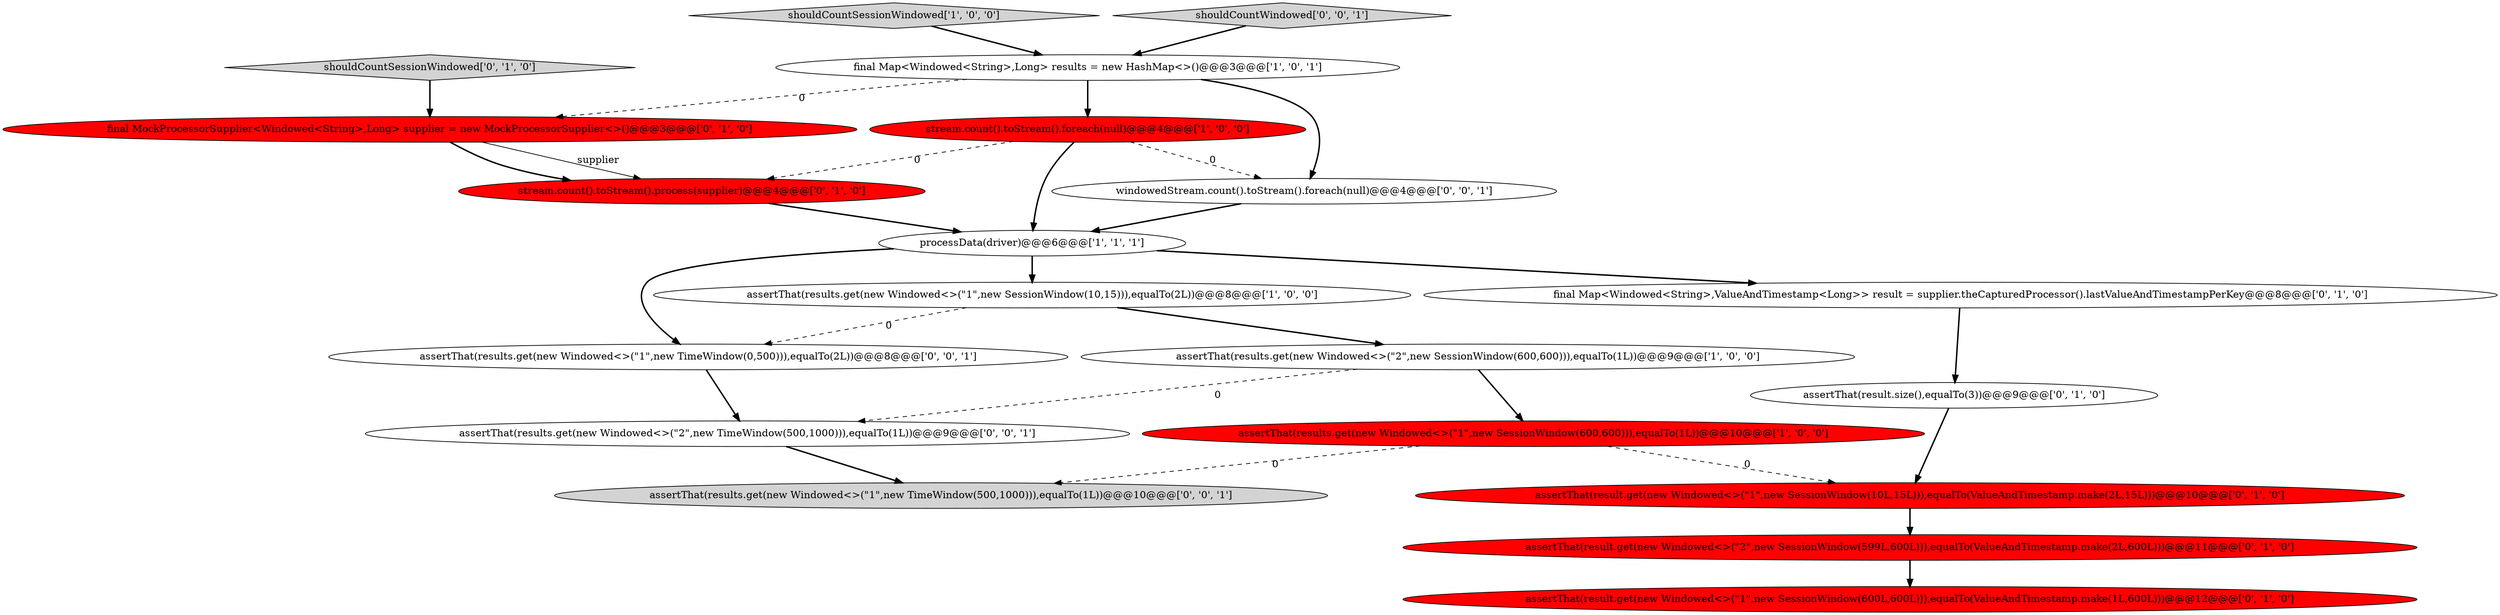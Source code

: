 digraph {
16 [style = filled, label = "assertThat(results.get(new Windowed<>(\"1\",new TimeWindow(0,500))),equalTo(2L))@@@8@@@['0', '0', '1']", fillcolor = white, shape = ellipse image = "AAA0AAABBB3BBB"];
17 [style = filled, label = "windowedStream.count().toStream().foreach(null)@@@4@@@['0', '0', '1']", fillcolor = white, shape = ellipse image = "AAA0AAABBB3BBB"];
0 [style = filled, label = "final Map<Windowed<String>,Long> results = new HashMap<>()@@@3@@@['1', '0', '1']", fillcolor = white, shape = ellipse image = "AAA0AAABBB1BBB"];
6 [style = filled, label = "stream.count().toStream().foreach(null)@@@4@@@['1', '0', '0']", fillcolor = red, shape = ellipse image = "AAA1AAABBB1BBB"];
1 [style = filled, label = "shouldCountSessionWindowed['1', '0', '0']", fillcolor = lightgray, shape = diamond image = "AAA0AAABBB1BBB"];
8 [style = filled, label = "assertThat(result.get(new Windowed<>(\"1\",new SessionWindow(10L,15L))),equalTo(ValueAndTimestamp.make(2L,15L)))@@@10@@@['0', '1', '0']", fillcolor = red, shape = ellipse image = "AAA1AAABBB2BBB"];
9 [style = filled, label = "final MockProcessorSupplier<Windowed<String>,Long> supplier = new MockProcessorSupplier<>()@@@3@@@['0', '1', '0']", fillcolor = red, shape = ellipse image = "AAA1AAABBB2BBB"];
3 [style = filled, label = "assertThat(results.get(new Windowed<>(\"1\",new SessionWindow(600,600))),equalTo(1L))@@@10@@@['1', '0', '0']", fillcolor = red, shape = ellipse image = "AAA1AAABBB1BBB"];
2 [style = filled, label = "assertThat(results.get(new Windowed<>(\"2\",new SessionWindow(600,600))),equalTo(1L))@@@9@@@['1', '0', '0']", fillcolor = white, shape = ellipse image = "AAA0AAABBB1BBB"];
11 [style = filled, label = "final Map<Windowed<String>,ValueAndTimestamp<Long>> result = supplier.theCapturedProcessor().lastValueAndTimestampPerKey@@@8@@@['0', '1', '0']", fillcolor = white, shape = ellipse image = "AAA0AAABBB2BBB"];
18 [style = filled, label = "assertThat(results.get(new Windowed<>(\"1\",new TimeWindow(500,1000))),equalTo(1L))@@@10@@@['0', '0', '1']", fillcolor = lightgray, shape = ellipse image = "AAA0AAABBB3BBB"];
19 [style = filled, label = "shouldCountWindowed['0', '0', '1']", fillcolor = lightgray, shape = diamond image = "AAA0AAABBB3BBB"];
7 [style = filled, label = "assertThat(result.size(),equalTo(3))@@@9@@@['0', '1', '0']", fillcolor = white, shape = ellipse image = "AAA0AAABBB2BBB"];
15 [style = filled, label = "assertThat(results.get(new Windowed<>(\"2\",new TimeWindow(500,1000))),equalTo(1L))@@@9@@@['0', '0', '1']", fillcolor = white, shape = ellipse image = "AAA0AAABBB3BBB"];
10 [style = filled, label = "assertThat(result.get(new Windowed<>(\"2\",new SessionWindow(599L,600L))),equalTo(ValueAndTimestamp.make(2L,600L)))@@@11@@@['0', '1', '0']", fillcolor = red, shape = ellipse image = "AAA1AAABBB2BBB"];
13 [style = filled, label = "shouldCountSessionWindowed['0', '1', '0']", fillcolor = lightgray, shape = diamond image = "AAA0AAABBB2BBB"];
12 [style = filled, label = "assertThat(result.get(new Windowed<>(\"1\",new SessionWindow(600L,600L))),equalTo(ValueAndTimestamp.make(1L,600L)))@@@12@@@['0', '1', '0']", fillcolor = red, shape = ellipse image = "AAA1AAABBB2BBB"];
5 [style = filled, label = "processData(driver)@@@6@@@['1', '1', '1']", fillcolor = white, shape = ellipse image = "AAA0AAABBB1BBB"];
14 [style = filled, label = "stream.count().toStream().process(supplier)@@@4@@@['0', '1', '0']", fillcolor = red, shape = ellipse image = "AAA1AAABBB2BBB"];
4 [style = filled, label = "assertThat(results.get(new Windowed<>(\"1\",new SessionWindow(10,15))),equalTo(2L))@@@8@@@['1', '0', '0']", fillcolor = white, shape = ellipse image = "AAA0AAABBB1BBB"];
16->15 [style = bold, label=""];
8->10 [style = bold, label=""];
17->5 [style = bold, label=""];
4->16 [style = dashed, label="0"];
0->6 [style = bold, label=""];
0->17 [style = bold, label=""];
3->18 [style = dashed, label="0"];
2->3 [style = bold, label=""];
6->17 [style = dashed, label="0"];
4->2 [style = bold, label=""];
1->0 [style = bold, label=""];
6->14 [style = dashed, label="0"];
7->8 [style = bold, label=""];
15->18 [style = bold, label=""];
19->0 [style = bold, label=""];
2->15 [style = dashed, label="0"];
5->16 [style = bold, label=""];
6->5 [style = bold, label=""];
10->12 [style = bold, label=""];
5->4 [style = bold, label=""];
9->14 [style = bold, label=""];
3->8 [style = dashed, label="0"];
9->14 [style = solid, label="supplier"];
5->11 [style = bold, label=""];
13->9 [style = bold, label=""];
0->9 [style = dashed, label="0"];
11->7 [style = bold, label=""];
14->5 [style = bold, label=""];
}
